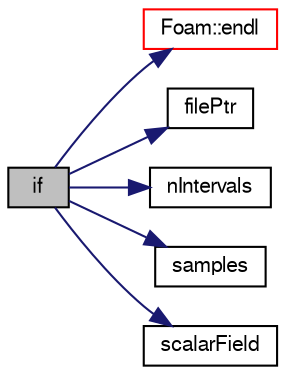 digraph "if"
{
  bgcolor="transparent";
  edge [fontname="FreeSans",fontsize="10",labelfontname="FreeSans",labelfontsize="10"];
  node [fontname="FreeSans",fontsize="10",shape=record];
  rankdir="LR";
  Node2385 [label="if",height=0.2,width=0.4,color="black", fillcolor="grey75", style="filled", fontcolor="black"];
  Node2385 -> Node2386 [color="midnightblue",fontsize="10",style="solid",fontname="FreeSans"];
  Node2386 [label="Foam::endl",height=0.2,width=0.4,color="red",URL="$a21124.html#a2db8fe02a0d3909e9351bb4275b23ce4",tooltip="Add newline and flush stream. "];
  Node2385 -> Node2388 [color="midnightblue",fontsize="10",style="solid",fontname="FreeSans"];
  Node2388 [label="filePtr",height=0.2,width=0.4,color="black",URL="$a38939.html#ae7ea4e109c9f545546f22fc239b987e7"];
  Node2385 -> Node2389 [color="midnightblue",fontsize="10",style="solid",fontname="FreeSans"];
  Node2389 [label="nIntervals",height=0.2,width=0.4,color="black",URL="$a38939.html#a83cee6563a9f797fcd1bf9fc8759e784"];
  Node2385 -> Node2390 [color="midnightblue",fontsize="10",style="solid",fontname="FreeSans"];
  Node2390 [label="samples",height=0.2,width=0.4,color="black",URL="$a38939.html#a14d38e99c2caf50fd9f0aa0d5ef88e3b"];
  Node2385 -> Node2391 [color="midnightblue",fontsize="10",style="solid",fontname="FreeSans"];
  Node2391 [label="scalarField",height=0.2,width=0.4,color="black",URL="$a19001.html#afcd8855c276a98ae9604b35c8fb5b81e"];
}
